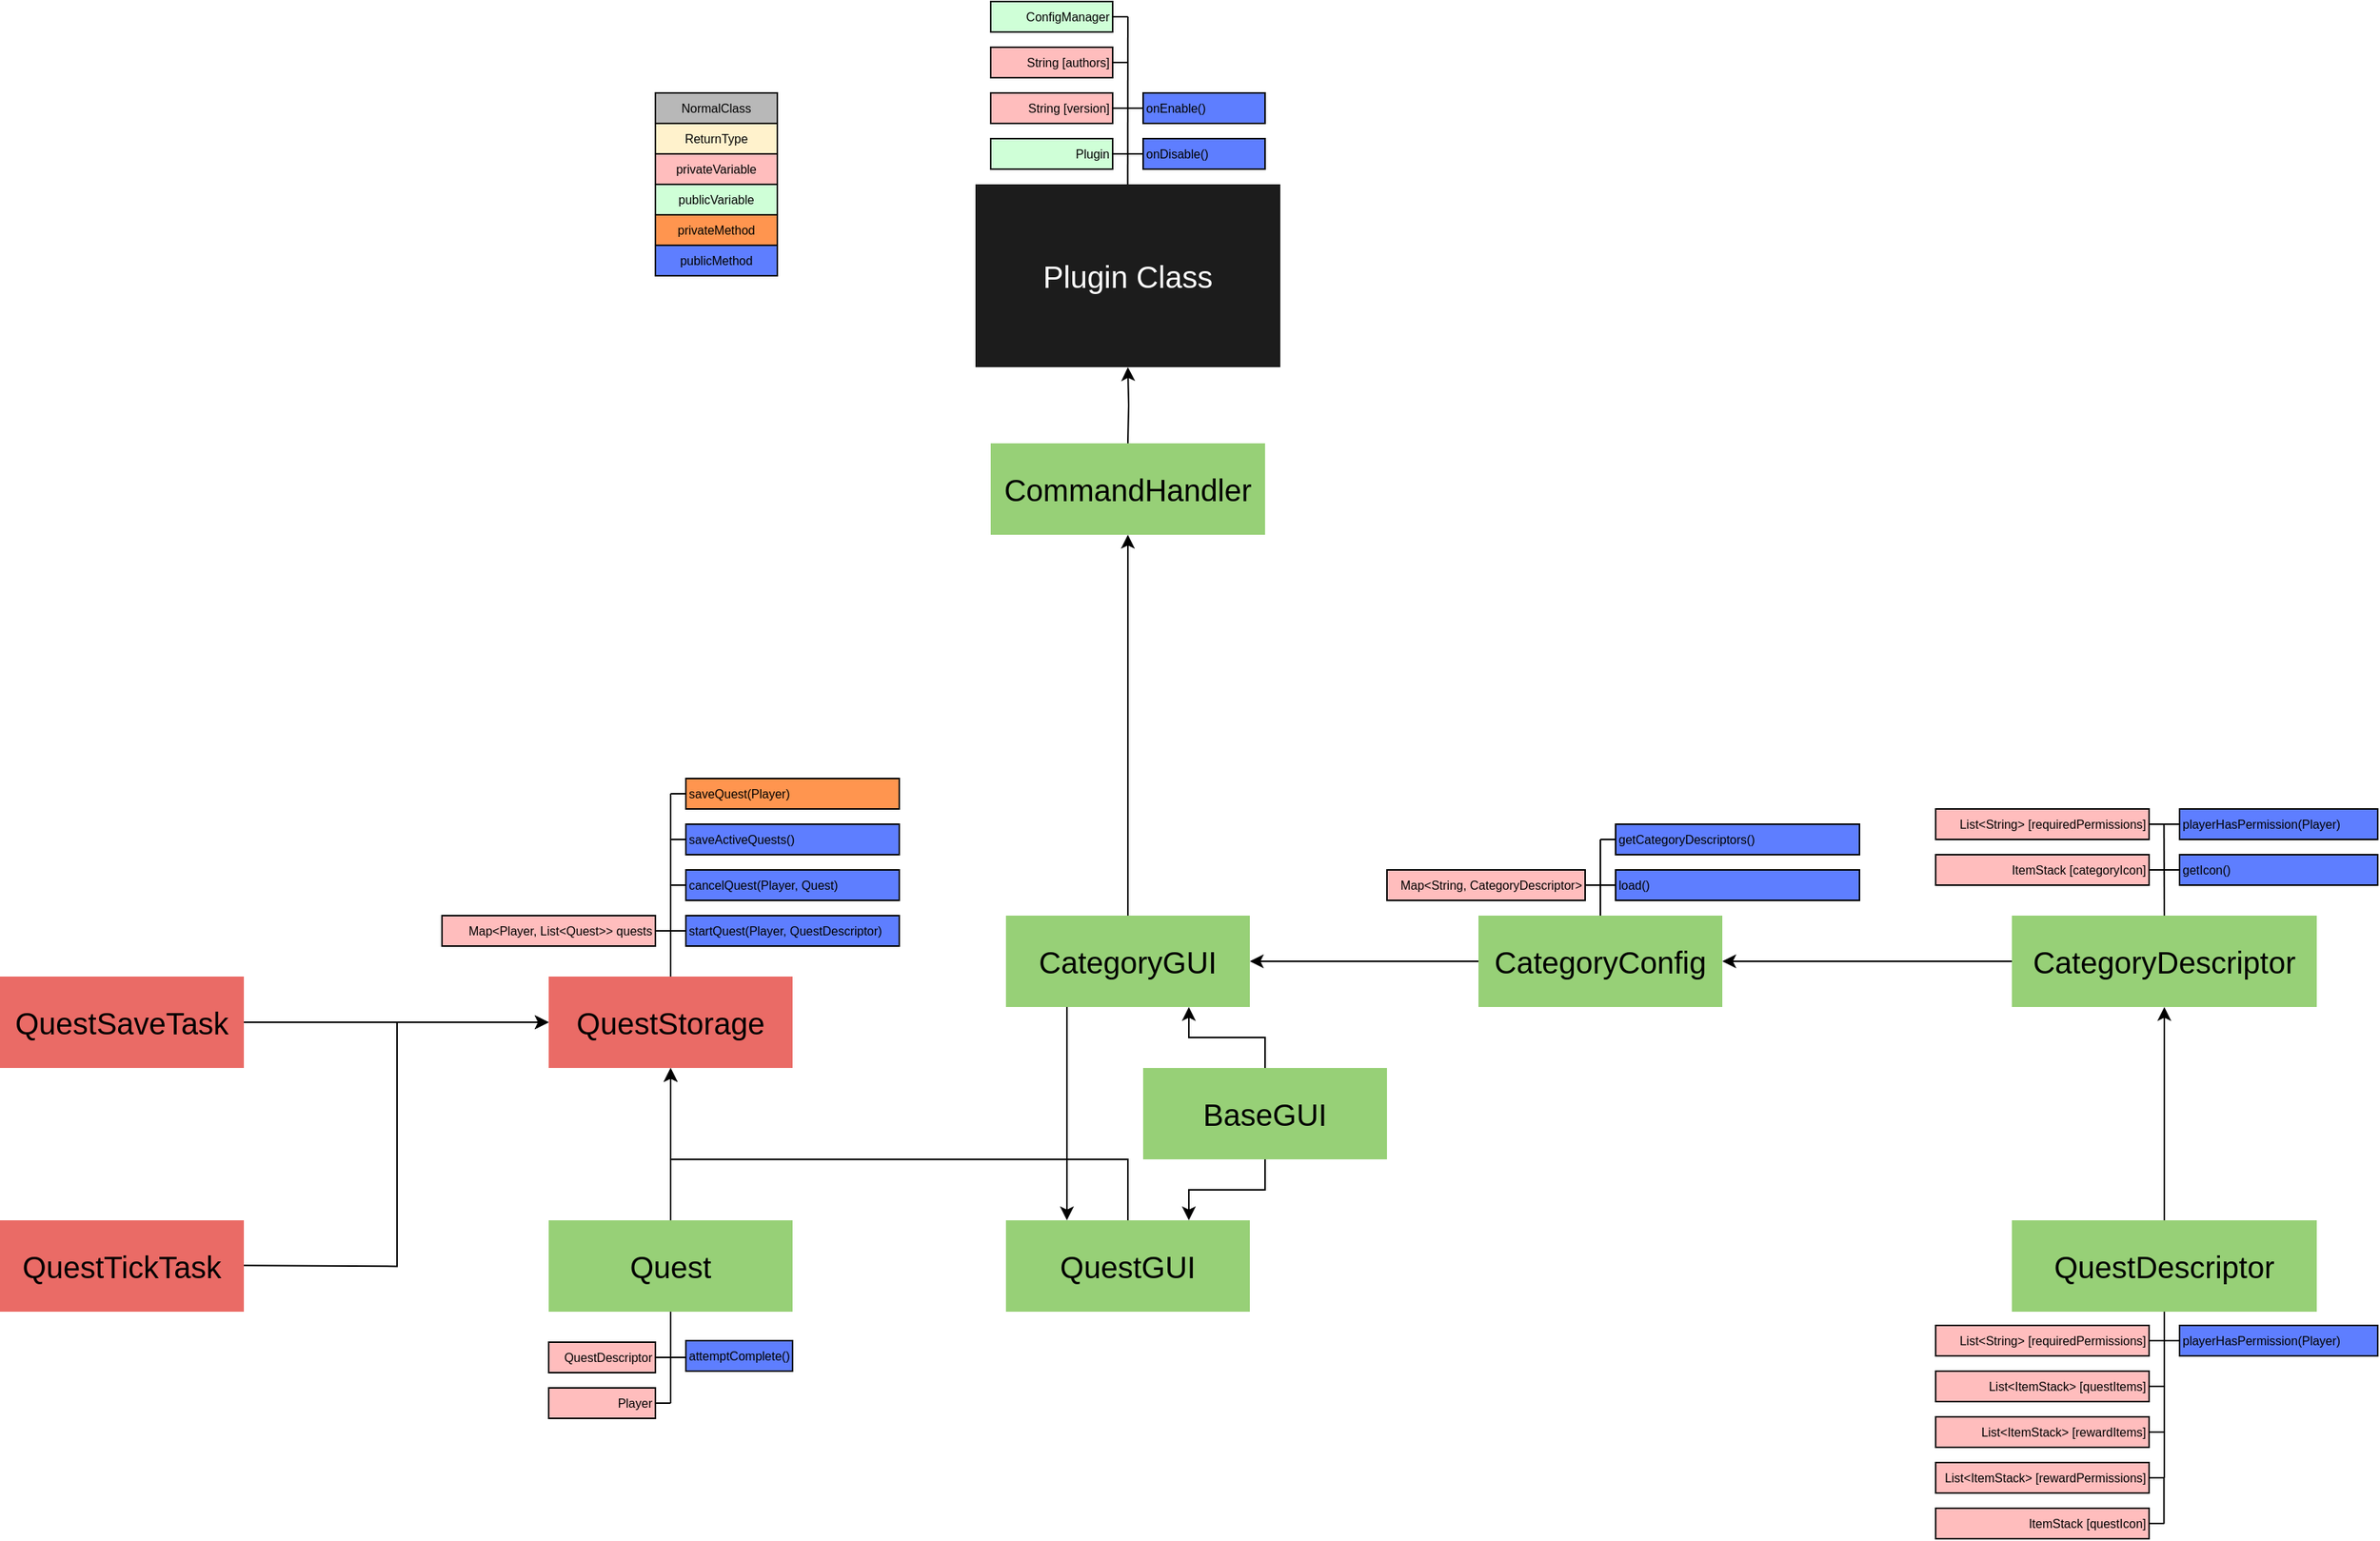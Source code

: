 <mxfile version="14.6.13" type="device"><diagram id="VijOIw6WYpqBYDvc5hV_" name="Page-1"><mxGraphModel dx="2130" dy="1235" grid="1" gridSize="10" guides="1" tooltips="1" connect="1" arrows="1" fold="1" page="1" pageScale="1" pageWidth="827" pageHeight="1169" math="0" shadow="0"><root><mxCell id="0"/><mxCell id="1" parent="0"/><mxCell id="YYWZeAZ4PpJarm7z4GK_-1" value="String [version]" style="rounded=0;whiteSpace=wrap;html=1;fontSize=8;align=right;fillColor=#FFBDBD;" parent="1" vertex="1"><mxGeometry x="690" y="130" width="80" height="20" as="geometry"/></mxCell><mxCell id="YYWZeAZ4PpJarm7z4GK_-2" value="Plugin Class" style="rounded=0;whiteSpace=wrap;html=1;fillColor=#1C1C1C;fontColor=#FFFFFF;strokeColor=none;fontSize=20;" parent="1" vertex="1"><mxGeometry x="680" y="190" width="200" height="120" as="geometry"/></mxCell><mxCell id="YYWZeAZ4PpJarm7z4GK_-3" value="String [authors]" style="rounded=0;whiteSpace=wrap;html=1;fillColor=#FFBDBD;fontSize=8;align=right;" parent="1" vertex="1"><mxGeometry x="690" y="100" width="80" height="20" as="geometry"/></mxCell><mxCell id="YYWZeAZ4PpJarm7z4GK_-4" value="Plugin" style="rounded=0;whiteSpace=wrap;html=1;fontSize=8;align=right;fillColor=#CFFFD7;" parent="1" vertex="1"><mxGeometry x="690" y="160" width="80" height="20" as="geometry"/></mxCell><mxCell id="YYWZeAZ4PpJarm7z4GK_-6" value="onEnable()" style="rounded=0;whiteSpace=wrap;html=1;fillColor=#5E7EFF;fontSize=8;align=left;" parent="1" vertex="1"><mxGeometry x="790" y="130" width="80" height="20" as="geometry"/></mxCell><mxCell id="YYWZeAZ4PpJarm7z4GK_-10" value="" style="endArrow=none;html=1;fontSize=8;" parent="1" edge="1"><mxGeometry width="50" height="50" relative="1" as="geometry"><mxPoint x="779.88" y="190" as="sourcePoint"/><mxPoint x="780" y="80" as="targetPoint"/></mxGeometry></mxCell><mxCell id="YYWZeAZ4PpJarm7z4GK_-13" value="" style="endArrow=none;html=1;entryX=1;entryY=0.5;entryDx=0;entryDy=0;fontSize=8;" parent="1" target="YYWZeAZ4PpJarm7z4GK_-3" edge="1"><mxGeometry width="50" height="50" relative="1" as="geometry"><mxPoint x="780" y="110" as="sourcePoint"/><mxPoint x="800" y="110" as="targetPoint"/></mxGeometry></mxCell><mxCell id="YYWZeAZ4PpJarm7z4GK_-14" value="" style="endArrow=none;html=1;entryX=1;entryY=0.5;entryDx=0;entryDy=0;fontSize=8;" parent="1" target="YYWZeAZ4PpJarm7z4GK_-1" edge="1"><mxGeometry width="50" height="50" relative="1" as="geometry"><mxPoint x="780" y="140" as="sourcePoint"/><mxPoint x="780" y="120" as="targetPoint"/></mxGeometry></mxCell><mxCell id="YYWZeAZ4PpJarm7z4GK_-15" value="" style="endArrow=none;html=1;entryX=1;entryY=0.5;entryDx=0;entryDy=0;fontSize=8;" parent="1" target="YYWZeAZ4PpJarm7z4GK_-4" edge="1"><mxGeometry width="50" height="50" relative="1" as="geometry"><mxPoint x="780" y="170" as="sourcePoint"/><mxPoint x="780" y="150" as="targetPoint"/></mxGeometry></mxCell><mxCell id="YYWZeAZ4PpJarm7z4GK_-16" value="" style="endArrow=none;html=1;exitX=0;exitY=0.5;exitDx=0;exitDy=0;fontSize=8;" parent="1" source="YYWZeAZ4PpJarm7z4GK_-6" edge="1"><mxGeometry width="50" height="50" relative="1" as="geometry"><mxPoint x="780" y="200" as="sourcePoint"/><mxPoint x="780" y="140" as="targetPoint"/></mxGeometry></mxCell><mxCell id="YYWZeAZ4PpJarm7z4GK_-20" value="onDisable()" style="rounded=0;whiteSpace=wrap;html=1;fillColor=#5E7EFF;fontSize=8;align=left;" parent="1" vertex="1"><mxGeometry x="790" y="160" width="80" height="20" as="geometry"/></mxCell><mxCell id="YYWZeAZ4PpJarm7z4GK_-21" value="" style="endArrow=none;html=1;exitX=0;exitY=0.5;exitDx=0;exitDy=0;fontSize=8;" parent="1" source="YYWZeAZ4PpJarm7z4GK_-20" edge="1"><mxGeometry width="50" height="50" relative="1" as="geometry"><mxPoint x="800" y="120" as="sourcePoint"/><mxPoint x="780" y="170" as="targetPoint"/></mxGeometry></mxCell><mxCell id="YYWZeAZ4PpJarm7z4GK_-38" value="privateVariable" style="rounded=0;whiteSpace=wrap;html=1;fillColor=#FFBDBD;fontSize=8;" parent="1" vertex="1"><mxGeometry x="470" y="170" width="80" height="20" as="geometry"/></mxCell><mxCell id="YYWZeAZ4PpJarm7z4GK_-39" value="publicVariable" style="rounded=0;whiteSpace=wrap;html=1;fillColor=#CFFFD7;fontSize=8;" parent="1" vertex="1"><mxGeometry x="470" y="190" width="80" height="20" as="geometry"/></mxCell><mxCell id="YYWZeAZ4PpJarm7z4GK_-40" value="privateMethod" style="rounded=0;whiteSpace=wrap;html=1;fontSize=8;fillColor=#FF954F;" parent="1" vertex="1"><mxGeometry x="470" y="210" width="80" height="20" as="geometry"/></mxCell><mxCell id="YYWZeAZ4PpJarm7z4GK_-41" value="ReturnType" style="rounded=0;whiteSpace=wrap;html=1;fontSize=8;fillColor=#FFF2CC;" parent="1" vertex="1"><mxGeometry x="470" y="150" width="80" height="20" as="geometry"/></mxCell><mxCell id="c2qa8DG8pvHGp45Ze_Wo-4" style="edgeStyle=orthogonalEdgeStyle;rounded=0;orthogonalLoop=1;jettySize=auto;html=1;entryX=0.5;entryY=1;entryDx=0;entryDy=0;" parent="1" source="YYWZeAZ4PpJarm7z4GK_-45" target="hfpapJQ2Krfo69uIESUC-28" edge="1"><mxGeometry relative="1" as="geometry"/></mxCell><mxCell id="YYWZeAZ4PpJarm7z4GK_-45" value="QuestDescriptor" style="rounded=0;whiteSpace=wrap;html=1;strokeColor=none;fontSize=20;fillColor=#97D077;" parent="1" vertex="1"><mxGeometry x="1360" y="870" width="200" height="60" as="geometry"/></mxCell><mxCell id="YYWZeAZ4PpJarm7z4GK_-63" value="ConfigManager" style="rounded=0;whiteSpace=wrap;html=1;fillColor=#CFFFD7;fontSize=8;align=right;" parent="1" vertex="1"><mxGeometry x="690" y="70" width="80" height="20" as="geometry"/></mxCell><mxCell id="YYWZeAZ4PpJarm7z4GK_-65" value="" style="endArrow=none;html=1;entryX=1;entryY=0.5;entryDx=0;entryDy=0;fontSize=8;" parent="1" target="YYWZeAZ4PpJarm7z4GK_-63" edge="1"><mxGeometry width="50" height="50" relative="1" as="geometry"><mxPoint x="780" y="80" as="sourcePoint"/><mxPoint x="780" y="120" as="targetPoint"/></mxGeometry></mxCell><mxCell id="YYWZeAZ4PpJarm7z4GK_-66" value="List&amp;lt;ItemStack&amp;gt; [questItems]" style="rounded=0;whiteSpace=wrap;html=1;fontSize=8;fillColor=#FFBDBD;align=right;" parent="1" vertex="1"><mxGeometry x="1310" y="969" width="140" height="20" as="geometry"/></mxCell><mxCell id="YYWZeAZ4PpJarm7z4GK_-67" value="" style="endArrow=none;html=1;fontSize=8;entryX=0.5;entryY=1;entryDx=0;entryDy=0;" parent="1" target="YYWZeAZ4PpJarm7z4GK_-45" edge="1"><mxGeometry width="50" height="50" relative="1" as="geometry"><mxPoint x="1460" y="1009" as="sourcePoint"/><mxPoint x="1470" y="1000" as="targetPoint"/></mxGeometry></mxCell><mxCell id="YYWZeAZ4PpJarm7z4GK_-68" value="" style="endArrow=none;html=1;entryX=1;entryY=0.5;entryDx=0;entryDy=0;fontSize=8;align=right;" parent="1" edge="1"><mxGeometry width="50" height="50" relative="1" as="geometry"><mxPoint x="1460" y="979" as="sourcePoint"/><mxPoint x="1450" y="979" as="targetPoint"/></mxGeometry></mxCell><mxCell id="YYWZeAZ4PpJarm7z4GK_-69" value="" style="endArrow=none;html=1;entryX=1;entryY=0.5;entryDx=0;entryDy=0;fontSize=8;align=right;" parent="1" edge="1"><mxGeometry width="50" height="50" relative="1" as="geometry"><mxPoint x="1460" y="1009" as="sourcePoint"/><mxPoint x="1450" y="1009" as="targetPoint"/></mxGeometry></mxCell><mxCell id="YYWZeAZ4PpJarm7z4GK_-71" value="" style="endArrow=none;html=1;fontSize=8;align=right;" parent="1" edge="1"><mxGeometry width="50" height="50" relative="1" as="geometry"><mxPoint x="1460" y="1069" as="sourcePoint"/><mxPoint x="1450" y="1069" as="targetPoint"/></mxGeometry></mxCell><mxCell id="YYWZeAZ4PpJarm7z4GK_-72" value="ItemStack [questIcon]" style="rounded=0;whiteSpace=wrap;html=1;fontSize=8;fillColor=#FFBDBD;align=right;" parent="1" vertex="1"><mxGeometry x="1310" y="1059" width="140" height="20" as="geometry"/></mxCell><mxCell id="YYWZeAZ4PpJarm7z4GK_-74" value="List&amp;lt;ItemStack&amp;gt; [rewardItems]" style="rounded=0;whiteSpace=wrap;html=1;fontSize=8;fillColor=#FFBDBD;align=right;" parent="1" vertex="1"><mxGeometry x="1310" y="999" width="140" height="20" as="geometry"/></mxCell><mxCell id="YYWZeAZ4PpJarm7z4GK_-75" value="" style="endArrow=none;html=1;fontSize=8;align=right;" parent="1" edge="1"><mxGeometry width="50" height="50" relative="1" as="geometry"><mxPoint x="1460" y="1039" as="sourcePoint"/><mxPoint x="1460" y="1009" as="targetPoint"/></mxGeometry></mxCell><mxCell id="YYWZeAZ4PpJarm7z4GK_-89" value="List&amp;lt;String&amp;gt; [requiredPermissions]" style="rounded=0;whiteSpace=wrap;html=1;fontSize=8;fillColor=#FFBDBD;align=right;" parent="1" vertex="1"><mxGeometry x="1310" y="939" width="140" height="20" as="geometry"/></mxCell><mxCell id="YYWZeAZ4PpJarm7z4GK_-90" value="" style="endArrow=none;html=1;entryX=1;entryY=0.5;entryDx=0;entryDy=0;fontSize=8;align=right;" parent="1" target="YYWZeAZ4PpJarm7z4GK_-89" edge="1"><mxGeometry width="50" height="50" relative="1" as="geometry"><mxPoint x="1460" y="949" as="sourcePoint"/><mxPoint x="1470.12" y="942.24" as="targetPoint"/></mxGeometry></mxCell><mxCell id="YYWZeAZ4PpJarm7z4GK_-91" value="List&amp;lt;ItemStack&amp;gt; [rewardPermissions]" style="rounded=0;whiteSpace=wrap;html=1;fontSize=8;fillColor=#FFBDBD;align=right;" parent="1" vertex="1"><mxGeometry x="1310" y="1029" width="140" height="20" as="geometry"/></mxCell><mxCell id="YYWZeAZ4PpJarm7z4GK_-92" value="" style="endArrow=none;html=1;fontSize=8;align=right;" parent="1" edge="1"><mxGeometry width="50" height="50" relative="1" as="geometry"><mxPoint x="1459.76" y="1069" as="sourcePoint"/><mxPoint x="1459.76" y="1039" as="targetPoint"/></mxGeometry></mxCell><mxCell id="YYWZeAZ4PpJarm7z4GK_-93" value="" style="endArrow=none;html=1;fontSize=8;entryX=1;entryY=0.5;entryDx=0;entryDy=0;align=right;" parent="1" target="YYWZeAZ4PpJarm7z4GK_-91" edge="1"><mxGeometry width="50" height="50" relative="1" as="geometry"><mxPoint x="1460" y="1039" as="sourcePoint"/><mxPoint x="1460" y="1079" as="targetPoint"/></mxGeometry></mxCell><mxCell id="pyNLae7r0ogmsd8YFY4e-10" style="edgeStyle=orthogonalEdgeStyle;rounded=0;orthogonalLoop=1;jettySize=auto;html=1;" parent="1" source="pyNLae7r0ogmsd8YFY4e-1" target="pyNLae7r0ogmsd8YFY4e-9" edge="1"><mxGeometry relative="1" as="geometry"><Array as="points"><mxPoint x="780" y="830"/><mxPoint x="480" y="830"/></Array></mxGeometry></mxCell><mxCell id="pyNLae7r0ogmsd8YFY4e-1" value="QuestGUI" style="rounded=0;whiteSpace=wrap;html=1;strokeColor=none;fontSize=20;fillColor=#97D077;" parent="1" vertex="1"><mxGeometry x="700" y="870" width="160" height="60" as="geometry"/></mxCell><mxCell id="pyNLae7r0ogmsd8YFY4e-21" style="edgeStyle=orthogonalEdgeStyle;rounded=0;orthogonalLoop=1;jettySize=auto;html=1;" parent="1" source="pyNLae7r0ogmsd8YFY4e-7" target="pyNLae7r0ogmsd8YFY4e-9" edge="1"><mxGeometry relative="1" as="geometry"/></mxCell><mxCell id="pyNLae7r0ogmsd8YFY4e-7" value="Quest" style="rounded=0;whiteSpace=wrap;html=1;strokeColor=none;fontSize=20;fillColor=#97D077;" parent="1" vertex="1"><mxGeometry x="400" y="870" width="160" height="60" as="geometry"/></mxCell><mxCell id="pyNLae7r0ogmsd8YFY4e-9" value="QuestStorage" style="rounded=0;whiteSpace=wrap;html=1;strokeColor=none;fontSize=20;fillColor=#EA6B66;" parent="1" vertex="1"><mxGeometry x="400" y="710" width="160" height="60" as="geometry"/></mxCell><mxCell id="pyNLae7r0ogmsd8YFY4e-11" value="NormalClass" style="rounded=0;whiteSpace=wrap;html=1;fontSize=8;fillColor=#B8B8B8;" parent="1" vertex="1"><mxGeometry x="470" y="130" width="80" height="20" as="geometry"/></mxCell><mxCell id="pyNLae7r0ogmsd8YFY4e-23" value="QuestDescriptor" style="rounded=0;whiteSpace=wrap;html=1;fontSize=8;fillColor=#FFBDBD;align=right;" parent="1" vertex="1"><mxGeometry x="400" y="950" width="70" height="20" as="geometry"/></mxCell><mxCell id="pyNLae7r0ogmsd8YFY4e-24" value="" style="endArrow=none;html=1;fontSize=8;" parent="1" edge="1"><mxGeometry width="50" height="50" relative="1" as="geometry"><mxPoint x="480" y="990" as="sourcePoint"/><mxPoint x="480" y="930" as="targetPoint"/></mxGeometry></mxCell><mxCell id="pyNLae7r0ogmsd8YFY4e-25" value="" style="endArrow=none;html=1;entryX=1;entryY=0.5;entryDx=0;entryDy=0;fontSize=8;" parent="1" edge="1"><mxGeometry width="50" height="50" relative="1" as="geometry"><mxPoint x="480" y="960" as="sourcePoint"/><mxPoint x="470" y="960" as="targetPoint"/></mxGeometry></mxCell><mxCell id="pyNLae7r0ogmsd8YFY4e-26" value="" style="endArrow=none;html=1;entryX=1;entryY=0.5;entryDx=0;entryDy=0;fontSize=8;" parent="1" edge="1"><mxGeometry width="50" height="50" relative="1" as="geometry"><mxPoint x="480" y="990" as="sourcePoint"/><mxPoint x="470" y="990" as="targetPoint"/></mxGeometry></mxCell><mxCell id="pyNLae7r0ogmsd8YFY4e-31" value="Player" style="rounded=0;whiteSpace=wrap;html=1;fontSize=8;fillColor=#FFBDBD;align=right;" parent="1" vertex="1"><mxGeometry x="400" y="980" width="70" height="20" as="geometry"/></mxCell><mxCell id="pyNLae7r0ogmsd8YFY4e-32" value="" style="endArrow=none;html=1;fontSize=8;" parent="1" edge="1"><mxGeometry width="50" height="50" relative="1" as="geometry"><mxPoint x="480" y="960" as="sourcePoint"/><mxPoint x="490" y="960" as="targetPoint"/></mxGeometry></mxCell><mxCell id="pyNLae7r0ogmsd8YFY4e-35" value="attemptComplete()" style="rounded=0;whiteSpace=wrap;html=1;fillColor=#5E7EFF;fontSize=8;align=left;" parent="1" vertex="1"><mxGeometry x="490" y="949" width="70" height="20" as="geometry"/></mxCell><mxCell id="pyNLae7r0ogmsd8YFY4e-38" value="playerHasPermission(Player)" style="rounded=0;whiteSpace=wrap;html=1;fillColor=#5E7EFF;fontSize=8;align=left;" parent="1" vertex="1"><mxGeometry x="1470" y="939" width="130" height="20" as="geometry"/></mxCell><mxCell id="pyNLae7r0ogmsd8YFY4e-39" value="" style="endArrow=none;html=1;fontSize=8;exitX=0;exitY=0.5;exitDx=0;exitDy=0;" parent="1" source="pyNLae7r0ogmsd8YFY4e-38" edge="1"><mxGeometry width="50" height="50" relative="1" as="geometry"><mxPoint x="1470" y="959" as="sourcePoint"/><mxPoint x="1460" y="949" as="targetPoint"/></mxGeometry></mxCell><mxCell id="pyNLae7r0ogmsd8YFY4e-40" value="Map&amp;lt;Player, List&amp;lt;Quest&amp;gt;&amp;gt; quests" style="rounded=0;whiteSpace=wrap;html=1;fontSize=8;fillColor=#FFBDBD;align=right;" parent="1" vertex="1"><mxGeometry x="330" y="670" width="140" height="20" as="geometry"/></mxCell><mxCell id="pyNLae7r0ogmsd8YFY4e-42" value="" style="endArrow=none;html=1;fontSize=8;" parent="1" edge="1"><mxGeometry width="50" height="50" relative="1" as="geometry"><mxPoint x="480" y="590" as="sourcePoint"/><mxPoint x="480" y="710" as="targetPoint"/></mxGeometry></mxCell><mxCell id="pyNLae7r0ogmsd8YFY4e-44" value="" style="endArrow=none;html=1;fontSize=8;entryX=1;entryY=0.5;entryDx=0;entryDy=0;" parent="1" target="pyNLae7r0ogmsd8YFY4e-40" edge="1"><mxGeometry width="50" height="50" relative="1" as="geometry"><mxPoint x="480" y="680" as="sourcePoint"/><mxPoint x="490" y="720" as="targetPoint"/></mxGeometry></mxCell><mxCell id="pyNLae7r0ogmsd8YFY4e-45" value="startQuest(Player, QuestDescriptor)" style="rounded=0;whiteSpace=wrap;html=1;fillColor=#5E7EFF;fontSize=8;align=left;" parent="1" vertex="1"><mxGeometry x="490" y="670" width="140" height="20" as="geometry"/></mxCell><mxCell id="pyNLae7r0ogmsd8YFY4e-46" value="" style="endArrow=none;html=1;fontSize=8;exitX=0;exitY=0.5;exitDx=0;exitDy=0;" parent="1" source="pyNLae7r0ogmsd8YFY4e-45" edge="1"><mxGeometry width="50" height="50" relative="1" as="geometry"><mxPoint x="490" y="690" as="sourcePoint"/><mxPoint x="480" y="680" as="targetPoint"/></mxGeometry></mxCell><mxCell id="pyNLae7r0ogmsd8YFY4e-48" value="cancelQuest(Player, Quest)" style="rounded=0;whiteSpace=wrap;html=1;fillColor=#5E7EFF;fontSize=8;align=left;" parent="1" vertex="1"><mxGeometry x="490" y="640" width="140" height="20" as="geometry"/></mxCell><mxCell id="pyNLae7r0ogmsd8YFY4e-49" value="" style="endArrow=none;html=1;fontSize=8;entryX=0;entryY=0.5;entryDx=0;entryDy=0;" parent="1" target="pyNLae7r0ogmsd8YFY4e-48" edge="1"><mxGeometry width="50" height="50" relative="1" as="geometry"><mxPoint x="480" y="650" as="sourcePoint"/><mxPoint x="490" y="690" as="targetPoint"/></mxGeometry></mxCell><mxCell id="hfpapJQ2Krfo69uIESUC-17" style="edgeStyle=orthogonalEdgeStyle;rounded=0;orthogonalLoop=1;jettySize=auto;html=1;entryX=0.75;entryY=0;entryDx=0;entryDy=0;" parent="1" source="hfpapJQ2Krfo69uIESUC-1" target="pyNLae7r0ogmsd8YFY4e-1" edge="1"><mxGeometry relative="1" as="geometry"/></mxCell><mxCell id="hfpapJQ2Krfo69uIESUC-18" style="edgeStyle=orthogonalEdgeStyle;rounded=0;orthogonalLoop=1;jettySize=auto;html=1;entryX=0.75;entryY=1;entryDx=0;entryDy=0;" parent="1" source="hfpapJQ2Krfo69uIESUC-1" target="hfpapJQ2Krfo69uIESUC-14" edge="1"><mxGeometry relative="1" as="geometry"/></mxCell><mxCell id="hfpapJQ2Krfo69uIESUC-1" value="BaseGUI" style="rounded=0;whiteSpace=wrap;html=1;strokeColor=none;fontSize=20;fillColor=#97D077;" parent="1" vertex="1"><mxGeometry x="790" y="770" width="160" height="60" as="geometry"/></mxCell><mxCell id="hfpapJQ2Krfo69uIESUC-3" value="saveActiveQuests()" style="rounded=0;whiteSpace=wrap;html=1;fillColor=#5E7EFF;fontSize=8;align=left;" parent="1" vertex="1"><mxGeometry x="490" y="610" width="140" height="20" as="geometry"/></mxCell><mxCell id="hfpapJQ2Krfo69uIESUC-4" value="saveQuest(Player)" style="rounded=0;whiteSpace=wrap;html=1;fontSize=8;align=left;fillColor=#FF954F;" parent="1" vertex="1"><mxGeometry x="490" y="580" width="140" height="20" as="geometry"/></mxCell><mxCell id="hfpapJQ2Krfo69uIESUC-5" value="" style="endArrow=none;html=1;fontSize=8;exitX=0;exitY=0.5;exitDx=0;exitDy=0;" parent="1" source="hfpapJQ2Krfo69uIESUC-3" edge="1"><mxGeometry width="50" height="50" relative="1" as="geometry"><mxPoint x="490" y="660" as="sourcePoint"/><mxPoint x="480" y="620" as="targetPoint"/></mxGeometry></mxCell><mxCell id="hfpapJQ2Krfo69uIESUC-6" value="" style="endArrow=none;html=1;fontSize=8;entryX=0;entryY=0.5;entryDx=0;entryDy=0;" parent="1" target="hfpapJQ2Krfo69uIESUC-4" edge="1"><mxGeometry width="50" height="50" relative="1" as="geometry"><mxPoint x="480" y="590" as="sourcePoint"/><mxPoint x="490" y="630" as="targetPoint"/></mxGeometry></mxCell><mxCell id="hfpapJQ2Krfo69uIESUC-7" value="publicMethod" style="rounded=0;whiteSpace=wrap;html=1;fontSize=8;fillColor=#5E7EFF;" parent="1" vertex="1"><mxGeometry x="470" y="230" width="80" height="20" as="geometry"/></mxCell><mxCell id="hfpapJQ2Krfo69uIESUC-10" style="edgeStyle=orthogonalEdgeStyle;rounded=0;orthogonalLoop=1;jettySize=auto;html=1;entryX=0;entryY=0.5;entryDx=0;entryDy=0;" parent="1" source="hfpapJQ2Krfo69uIESUC-9" target="pyNLae7r0ogmsd8YFY4e-9" edge="1"><mxGeometry relative="1" as="geometry"/></mxCell><mxCell id="hfpapJQ2Krfo69uIESUC-9" value="QuestSaveTask" style="rounded=0;whiteSpace=wrap;html=1;strokeColor=none;fontSize=20;fillColor=#EA6B66;" parent="1" vertex="1"><mxGeometry x="40" y="710" width="160" height="60" as="geometry"/></mxCell><mxCell id="hfpapJQ2Krfo69uIESUC-22" style="edgeStyle=orthogonalEdgeStyle;rounded=0;orthogonalLoop=1;jettySize=auto;html=1;entryX=0.25;entryY=0;entryDx=0;entryDy=0;" parent="1" source="hfpapJQ2Krfo69uIESUC-14" target="pyNLae7r0ogmsd8YFY4e-1" edge="1"><mxGeometry relative="1" as="geometry"><Array as="points"><mxPoint x="740" y="760"/><mxPoint x="740" y="760"/></Array></mxGeometry></mxCell><mxCell id="hfpapJQ2Krfo69uIESUC-68" style="edgeStyle=orthogonalEdgeStyle;rounded=0;orthogonalLoop=1;jettySize=auto;html=1;entryX=0.5;entryY=1;entryDx=0;entryDy=0;" parent="1" source="hfpapJQ2Krfo69uIESUC-14" target="hfpapJQ2Krfo69uIESUC-70" edge="1"><mxGeometry relative="1" as="geometry"><mxPoint x="780" y="570.0" as="targetPoint"/></mxGeometry></mxCell><mxCell id="hfpapJQ2Krfo69uIESUC-14" value="CategoryGUI" style="rounded=0;whiteSpace=wrap;html=1;strokeColor=none;fontSize=20;fillColor=#97D077;" parent="1" vertex="1"><mxGeometry x="700" y="670" width="160" height="60" as="geometry"/></mxCell><mxCell id="hfpapJQ2Krfo69uIESUC-25" style="edgeStyle=orthogonalEdgeStyle;rounded=0;orthogonalLoop=1;jettySize=auto;html=1;" parent="1" source="hfpapJQ2Krfo69uIESUC-26" edge="1"><mxGeometry relative="1" as="geometry"><mxPoint x="860.0" y="700" as="targetPoint"/></mxGeometry></mxCell><mxCell id="hfpapJQ2Krfo69uIESUC-26" value="CategoryConfig" style="rounded=0;whiteSpace=wrap;html=1;strokeColor=none;fontSize=20;fillColor=#97D077;" parent="1" vertex="1"><mxGeometry x="1010" y="670" width="160" height="60" as="geometry"/></mxCell><mxCell id="hfpapJQ2Krfo69uIESUC-27" style="edgeStyle=orthogonalEdgeStyle;rounded=0;orthogonalLoop=1;jettySize=auto;html=1;entryX=1;entryY=0.5;entryDx=0;entryDy=0;fontSize=20;fontColor=#5E7EFF;" parent="1" source="hfpapJQ2Krfo69uIESUC-28" target="hfpapJQ2Krfo69uIESUC-26" edge="1"><mxGeometry relative="1" as="geometry"/></mxCell><mxCell id="hfpapJQ2Krfo69uIESUC-28" value="CategoryDescriptor" style="rounded=0;whiteSpace=wrap;html=1;strokeColor=none;fontSize=20;fillColor=#97D077;" parent="1" vertex="1"><mxGeometry x="1360" y="670" width="200" height="60" as="geometry"/></mxCell><mxCell id="hfpapJQ2Krfo69uIESUC-37" value="Map&amp;lt;String, CategoryDescriptor&amp;gt;" style="rounded=0;whiteSpace=wrap;html=1;fontSize=8;align=right;fillColor=#FFBDBD;" parent="1" vertex="1"><mxGeometry x="950" y="640" width="130" height="20" as="geometry"/></mxCell><mxCell id="hfpapJQ2Krfo69uIESUC-38" value="" style="endArrow=none;html=1;fontSize=8;" parent="1" edge="1"><mxGeometry width="50" height="50" relative="1" as="geometry"><mxPoint x="1090" y="620" as="sourcePoint"/><mxPoint x="1090" y="670" as="targetPoint"/></mxGeometry></mxCell><mxCell id="hfpapJQ2Krfo69uIESUC-39" value="" style="endArrow=none;html=1;fontSize=8;entryX=1;entryY=0.5;entryDx=0;entryDy=0;exitX=0;exitY=0.5;exitDx=0;exitDy=0;" parent="1" source="hfpapJQ2Krfo69uIESUC-40" target="hfpapJQ2Krfo69uIESUC-37" edge="1"><mxGeometry width="50" height="50" relative="1" as="geometry"><mxPoint x="1100" y="590" as="sourcePoint"/><mxPoint x="1100" y="600" as="targetPoint"/></mxGeometry></mxCell><mxCell id="hfpapJQ2Krfo69uIESUC-40" value="load()" style="rounded=0;whiteSpace=wrap;html=1;fillColor=#5E7EFF;fontSize=8;align=left;" parent="1" vertex="1"><mxGeometry x="1100" y="640" width="160" height="20" as="geometry"/></mxCell><mxCell id="hfpapJQ2Krfo69uIESUC-42" value="" style="endArrow=none;html=1;fontSize=8;entryX=0;entryY=0.5;entryDx=0;entryDy=0;" parent="1" edge="1"><mxGeometry width="50" height="50" relative="1" as="geometry"><mxPoint x="1090" y="620" as="sourcePoint"/><mxPoint x="1100.0" y="620.0" as="targetPoint"/></mxGeometry></mxCell><mxCell id="hfpapJQ2Krfo69uIESUC-43" value="getCategoryDescriptors()" style="rounded=0;whiteSpace=wrap;html=1;fillColor=#5E7EFF;fontSize=8;align=left;" parent="1" vertex="1"><mxGeometry x="1100" y="610" width="160" height="20" as="geometry"/></mxCell><mxCell id="hfpapJQ2Krfo69uIESUC-50" value="" style="endArrow=none;html=1;fontSize=8;align=right;" parent="1" edge="1"><mxGeometry width="50" height="50" relative="1" as="geometry"><mxPoint x="1470" y="640" as="sourcePoint"/><mxPoint x="1450" y="640" as="targetPoint"/></mxGeometry></mxCell><mxCell id="hfpapJQ2Krfo69uIESUC-51" value="ItemStack [categoryIcon]" style="rounded=0;whiteSpace=wrap;html=1;fontSize=8;fillColor=#FFBDBD;align=right;" parent="1" vertex="1"><mxGeometry x="1310" y="630" width="140" height="20" as="geometry"/></mxCell><mxCell id="hfpapJQ2Krfo69uIESUC-54" value="List&amp;lt;String&amp;gt; [requiredPermissions]" style="rounded=0;whiteSpace=wrap;html=1;fontSize=8;fillColor=#FFBDBD;align=right;" parent="1" vertex="1"><mxGeometry x="1310" y="600" width="140" height="20" as="geometry"/></mxCell><mxCell id="hfpapJQ2Krfo69uIESUC-57" value="" style="endArrow=none;html=1;fontSize=8;align=right;" parent="1" edge="1"><mxGeometry width="50" height="50" relative="1" as="geometry"><mxPoint x="1460" y="670" as="sourcePoint"/><mxPoint x="1459.76" y="610" as="targetPoint"/></mxGeometry></mxCell><mxCell id="hfpapJQ2Krfo69uIESUC-58" value="" style="endArrow=none;html=1;fontSize=8;entryX=1;entryY=0.5;entryDx=0;entryDy=0;align=right;exitX=0;exitY=0.5;exitDx=0;exitDy=0;" parent="1" source="hfpapJQ2Krfo69uIESUC-60" edge="1"><mxGeometry width="50" height="50" relative="1" as="geometry"><mxPoint x="1460" y="610" as="sourcePoint"/><mxPoint x="1450" y="610" as="targetPoint"/></mxGeometry></mxCell><mxCell id="hfpapJQ2Krfo69uIESUC-60" value="playerHasPermission(Player)" style="rounded=0;whiteSpace=wrap;html=1;fillColor=#5E7EFF;fontSize=8;align=left;" parent="1" vertex="1"><mxGeometry x="1470" y="600" width="130" height="20" as="geometry"/></mxCell><mxCell id="hfpapJQ2Krfo69uIESUC-67" style="edgeStyle=orthogonalEdgeStyle;rounded=0;orthogonalLoop=1;jettySize=auto;html=1;entryX=0.5;entryY=1;entryDx=0;entryDy=0;" parent="1" target="YYWZeAZ4PpJarm7z4GK_-2" edge="1"><mxGeometry relative="1" as="geometry"><mxPoint x="780" y="360.0" as="sourcePoint"/></mxGeometry></mxCell><mxCell id="hfpapJQ2Krfo69uIESUC-70" value="CommandHandler" style="rounded=0;whiteSpace=wrap;html=1;strokeColor=none;fontSize=20;fillColor=#97D077;" parent="1" vertex="1"><mxGeometry x="690" y="360" width="180" height="60" as="geometry"/></mxCell><mxCell id="K5fpOkVSpnyMQS693jT5-2" value="getIcon()" style="rounded=0;whiteSpace=wrap;html=1;fillColor=#5E7EFF;fontSize=8;align=left;" parent="1" vertex="1"><mxGeometry x="1470" y="630" width="130" height="20" as="geometry"/></mxCell><mxCell id="K5fpOkVSpnyMQS693jT5-3" value="QuestTickTask" style="rounded=0;whiteSpace=wrap;html=1;strokeColor=none;fontSize=20;fillColor=#EA6B66;" parent="1" vertex="1"><mxGeometry x="40" y="870" width="160" height="60" as="geometry"/></mxCell><mxCell id="K5fpOkVSpnyMQS693jT5-4" style="edgeStyle=orthogonalEdgeStyle;rounded=0;orthogonalLoop=1;jettySize=auto;html=1;entryX=0;entryY=0.5;entryDx=0;entryDy=0;" parent="1" target="pyNLae7r0ogmsd8YFY4e-9" edge="1"><mxGeometry relative="1" as="geometry"><mxPoint x="200" y="899.66" as="sourcePoint"/><mxPoint x="400" y="899.66" as="targetPoint"/></mxGeometry></mxCell></root></mxGraphModel></diagram></mxfile>